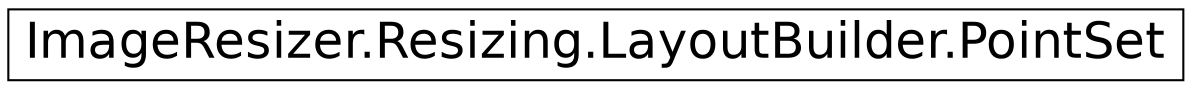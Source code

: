 digraph G
{
  edge [fontname="Helvetica",fontsize="24",labelfontname="Helvetica",labelfontsize="24"];
  node [fontname="Helvetica",fontsize="24",shape=record];
  rankdir="LR";
  Node1 [label="ImageResizer.Resizing.LayoutBuilder.PointSet",height=0.2,width=0.4,color="black", fillcolor="white", style="filled",URL="$class_image_resizer_1_1_resizing_1_1_layout_builder_1_1_point_set.html"];
}
